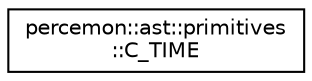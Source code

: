 digraph "Graphical Class Hierarchy"
{
 // LATEX_PDF_SIZE
  edge [fontname="Helvetica",fontsize="10",labelfontname="Helvetica",labelfontsize="10"];
  node [fontname="Helvetica",fontsize="10",shape=record];
  rankdir="LR";
  Node0 [label="percemon::ast::primitives\l::C_TIME",height=0.2,width=0.4,color="black", fillcolor="white", style="filled",URL="$structpercemon_1_1ast_1_1primitives_1_1C__TIME.html",tooltip=" "];
}

